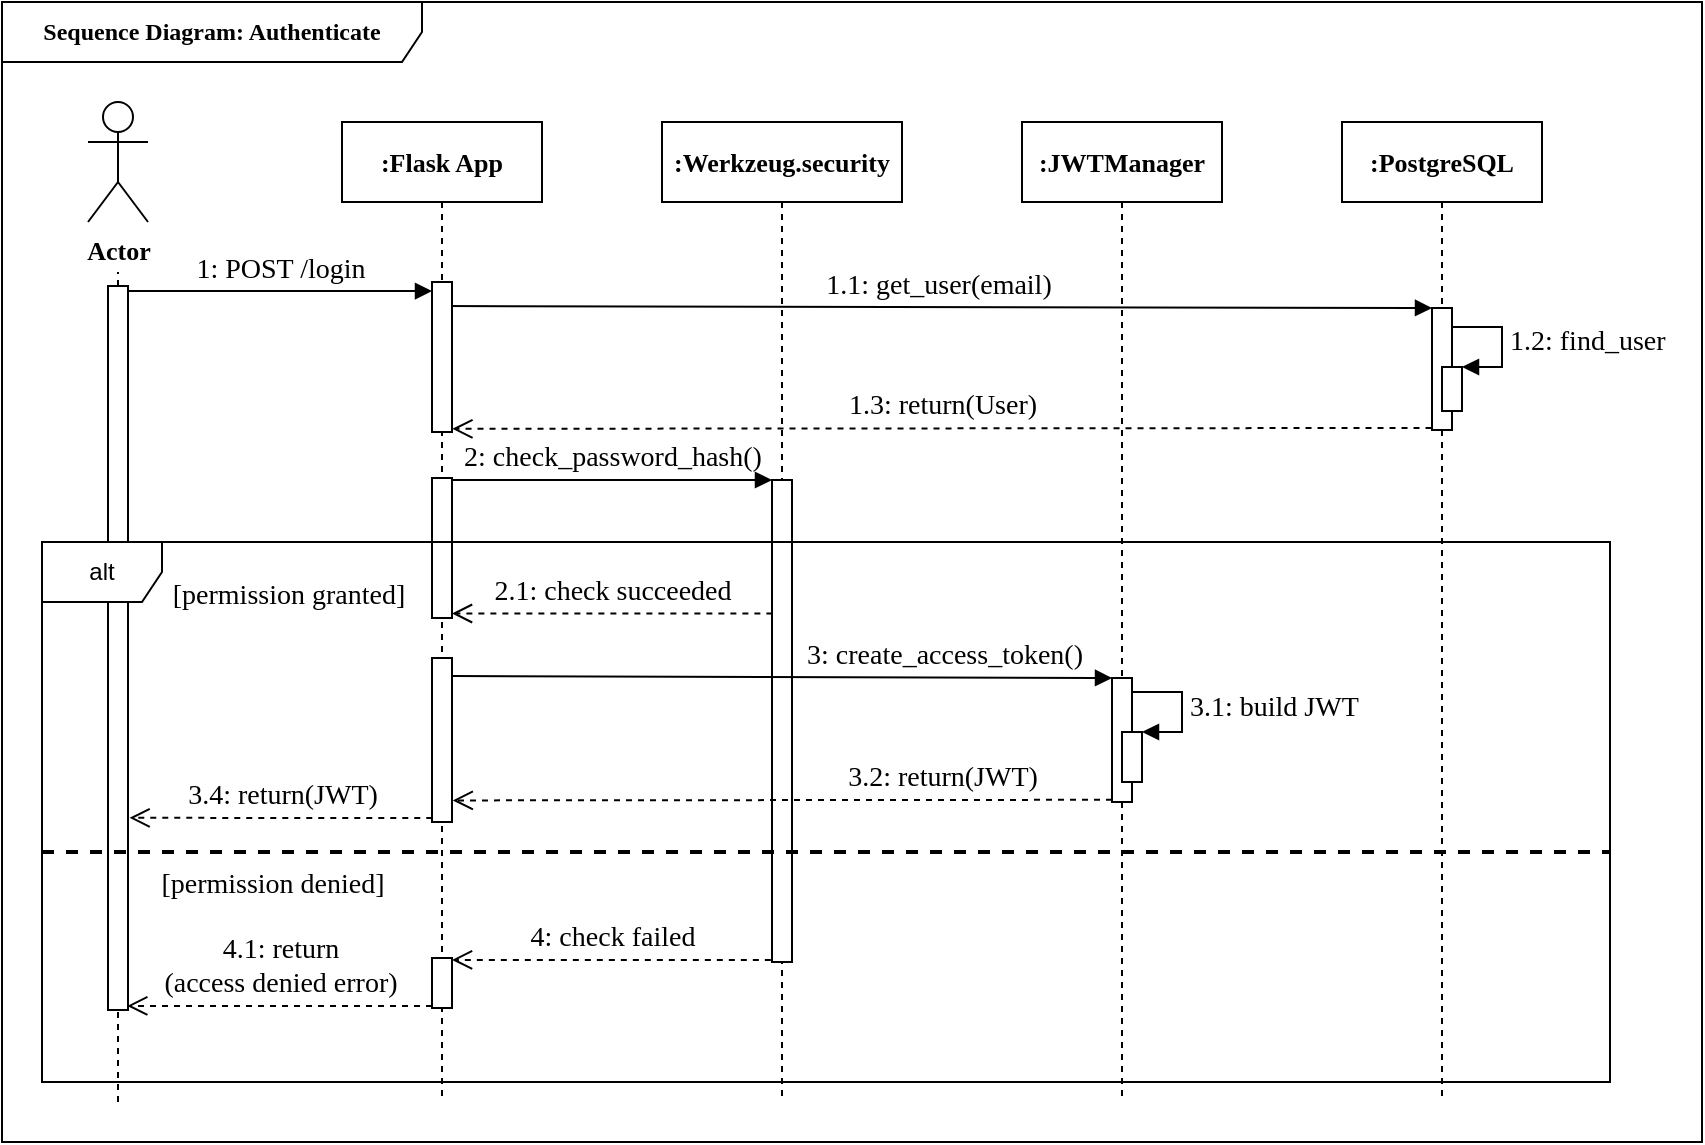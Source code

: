 <mxfile version="13.6.4" type="github">
  <diagram id="kgpKYQtTHZ0yAKxKKP6v" name="Page-1">
    <mxGraphModel dx="1038" dy="499" grid="1" gridSize="10" guides="1" tooltips="1" connect="1" arrows="1" fold="1" page="1" pageScale="1" pageWidth="850" pageHeight="1100" math="0" shadow="0" extFonts="Old Standard TT^https://fonts.googleapis.com/css?family=Old+Standard+TT">
      <root>
        <mxCell id="0" />
        <mxCell id="1" parent="0" />
        <mxCell id="PiKniOWdtxUf1WEHc2kO-1" value="&lt;font face=&quot;Old Standard TT&quot;&gt;&lt;b&gt;Sequence Diagram: Authenticate&lt;/b&gt;&lt;/font&gt;" style="shape=umlFrame;whiteSpace=wrap;html=1;width=210;height=30;" parent="1" vertex="1">
          <mxGeometry x="190" y="30" width="850" height="570" as="geometry" />
        </mxCell>
        <mxCell id="won6xVCmw4BPkQLx-nKb-31" value="" style="endArrow=none;dashed=1;html=1;" parent="1" edge="1">
          <mxGeometry width="50" height="50" relative="1" as="geometry">
            <mxPoint x="248" y="580" as="sourcePoint" />
            <mxPoint x="248" y="165" as="targetPoint" />
            <Array as="points">
              <mxPoint x="248" y="255" />
            </Array>
          </mxGeometry>
        </mxCell>
        <mxCell id="won6xVCmw4BPkQLx-nKb-44" value="" style="html=1;points=[];perimeter=orthogonalPerimeter;strokeWidth=1;fillColor=#ffffff;" parent="1" vertex="1">
          <mxGeometry x="243" y="172" width="10" height="362" as="geometry" />
        </mxCell>
        <mxCell id="won6xVCmw4BPkQLx-nKb-17" value="&lt;font style=&quot;font-size: 14px&quot; face=&quot;Old Standard TT&quot;&gt;1: POST /login&lt;/font&gt;" style="html=1;verticalAlign=bottom;startArrow=none;endArrow=block;startSize=8;exitX=1.02;exitY=0.007;exitDx=0;exitDy=0;exitPerimeter=0;startFill=0;labelBackgroundColor=none;" parent="1" source="won6xVCmw4BPkQLx-nKb-44" target="won6xVCmw4BPkQLx-nKb-16" edge="1">
          <mxGeometry relative="1" as="geometry">
            <mxPoint x="249.3" y="171.88" as="sourcePoint" />
          </mxGeometry>
        </mxCell>
        <mxCell id="won6xVCmw4BPkQLx-nKb-10" value="&lt;font style=&quot;font-size: 13px&quot; face=&quot;Old Standard TT&quot;&gt;&lt;b&gt;:Werkzeug.security&lt;/b&gt;&lt;/font&gt;" style="shape=umlLifeline;perimeter=lifelinePerimeter;whiteSpace=wrap;html=1;container=1;collapsible=0;recursiveResize=0;outlineConnect=0;" parent="1" vertex="1">
          <mxGeometry x="520" y="90" width="120" height="490" as="geometry" />
        </mxCell>
        <mxCell id="won6xVCmw4BPkQLx-nKb-11" value="&lt;font face=&quot;Old Standard TT&quot; size=&quot;1&quot;&gt;&lt;b style=&quot;font-size: 13px&quot;&gt;:PostgreSQL&lt;/b&gt;&lt;/font&gt;" style="shape=umlLifeline;perimeter=lifelinePerimeter;whiteSpace=wrap;html=1;container=1;collapsible=0;recursiveResize=0;outlineConnect=0;" parent="1" vertex="1">
          <mxGeometry x="860" y="90" width="100" height="490" as="geometry" />
        </mxCell>
        <mxCell id="won6xVCmw4BPkQLx-nKb-13" value="" style="html=1;points=[];perimeter=orthogonalPerimeter;" parent="won6xVCmw4BPkQLx-nKb-11" vertex="1">
          <mxGeometry x="45" y="93" width="10" height="61" as="geometry" />
        </mxCell>
        <mxCell id="won6xVCmw4BPkQLx-nKb-20" value="&lt;font style=&quot;font-size: 14px&quot; face=&quot;Old Standard TT&quot;&gt;1.2: find_user&lt;/font&gt;" style="edgeStyle=orthogonalEdgeStyle;html=1;align=left;spacingLeft=2;endArrow=block;rounded=0;entryX=1;entryY=0;labelBackgroundColor=none;" parent="won6xVCmw4BPkQLx-nKb-11" target="won6xVCmw4BPkQLx-nKb-19" edge="1">
          <mxGeometry relative="1" as="geometry">
            <mxPoint x="55" y="102.5" as="sourcePoint" />
            <Array as="points">
              <mxPoint x="80" y="102.5" />
            </Array>
          </mxGeometry>
        </mxCell>
        <mxCell id="won6xVCmw4BPkQLx-nKb-19" value="" style="html=1;points=[];perimeter=orthogonalPerimeter;" parent="won6xVCmw4BPkQLx-nKb-11" vertex="1">
          <mxGeometry x="50" y="122.5" width="10" height="22" as="geometry" />
        </mxCell>
        <mxCell id="won6xVCmw4BPkQLx-nKb-14" value="&lt;font face=&quot;Old Standard TT&quot; style=&quot;font-size: 14px&quot;&gt;1.1: get_user(email)&lt;/font&gt;" style="html=1;verticalAlign=bottom;endArrow=block;entryX=0;entryY=0;labelBackgroundColor=none;" parent="1" target="won6xVCmw4BPkQLx-nKb-13" edge="1">
          <mxGeometry relative="1" as="geometry">
            <mxPoint x="410.1" y="182.0" as="sourcePoint" />
          </mxGeometry>
        </mxCell>
        <mxCell id="won6xVCmw4BPkQLx-nKb-15" value="&lt;font style=&quot;font-size: 14px&quot; face=&quot;Old Standard TT&quot;&gt;1.3: return(User)&lt;/font&gt;" style="html=1;verticalAlign=bottom;endArrow=open;dashed=1;endSize=8;exitX=-0.024;exitY=0.967;exitDx=0;exitDy=0;exitPerimeter=0;labelBackgroundColor=none;entryX=1.017;entryY=0.905;entryDx=0;entryDy=0;entryPerimeter=0;" parent="1" edge="1">
          <mxGeometry relative="1" as="geometry">
            <mxPoint x="415.17" y="243.4" as="targetPoint" />
            <mxPoint x="904.76" y="242.987" as="sourcePoint" />
          </mxGeometry>
        </mxCell>
        <mxCell id="won6xVCmw4BPkQLx-nKb-22" value="" style="html=1;points=[];perimeter=orthogonalPerimeter;" parent="1" vertex="1">
          <mxGeometry x="575" y="269" width="10" height="241" as="geometry" />
        </mxCell>
        <mxCell id="won6xVCmw4BPkQLx-nKb-23" value="&lt;font style=&quot;font-size: 14px&quot; face=&quot;Old Standard TT&quot;&gt;2: check_password_hash()&lt;/font&gt;" style="verticalAlign=bottom;endArrow=block;entryX=0;entryY=0;labelBackgroundColor=none;html=1;" parent="1" edge="1">
          <mxGeometry relative="1" as="geometry">
            <mxPoint x="415" y="269.0" as="sourcePoint" />
            <mxPoint x="575" y="269.0" as="targetPoint" />
          </mxGeometry>
        </mxCell>
        <mxCell id="won6xVCmw4BPkQLx-nKb-24" value="&lt;font style=&quot;font-size: 14px&quot; face=&quot;Old Standard TT&quot;&gt;2.1: check succeeded&lt;/font&gt;" style="html=1;verticalAlign=bottom;endArrow=open;dashed=1;endSize=8;exitX=0.019;exitY=0.277;exitDx=0;exitDy=0;exitPerimeter=0;labelBackgroundColor=none;" parent="1" source="won6xVCmw4BPkQLx-nKb-22" target="won6xVCmw4BPkQLx-nKb-21" edge="1">
          <mxGeometry relative="1" as="geometry">
            <mxPoint x="430" y="336" as="targetPoint" />
          </mxGeometry>
        </mxCell>
        <mxCell id="won6xVCmw4BPkQLx-nKb-28" value="&lt;font face=&quot;Old Standard TT&quot; style=&quot;font-size: 13px&quot;&gt;&lt;b&gt;Actor&lt;/b&gt;&lt;/font&gt;" style="shape=umlActor;verticalLabelPosition=bottom;verticalAlign=top;html=1;" parent="1" vertex="1">
          <mxGeometry x="233" y="80" width="30" height="60" as="geometry" />
        </mxCell>
        <mxCell id="won6xVCmw4BPkQLx-nKb-9" value="&lt;font face=&quot;Old Standard TT&quot; style=&quot;font-size: 13px&quot;&gt;&lt;b&gt;:Flask App&lt;/b&gt;&lt;/font&gt;" style="shape=umlLifeline;perimeter=lifelinePerimeter;whiteSpace=wrap;html=1;container=1;collapsible=0;recursiveResize=0;outlineConnect=0;" parent="1" vertex="1">
          <mxGeometry x="360" y="90" width="100" height="490" as="geometry" />
        </mxCell>
        <mxCell id="won6xVCmw4BPkQLx-nKb-16" value="" style="html=1;points=[];perimeter=orthogonalPerimeter;" parent="won6xVCmw4BPkQLx-nKb-9" vertex="1">
          <mxGeometry x="45" y="80" width="10" height="75" as="geometry" />
        </mxCell>
        <mxCell id="won6xVCmw4BPkQLx-nKb-21" value="" style="html=1;points=[];perimeter=orthogonalPerimeter;" parent="won6xVCmw4BPkQLx-nKb-9" vertex="1">
          <mxGeometry x="45" y="178" width="10" height="70" as="geometry" />
        </mxCell>
        <mxCell id="won6xVCmw4BPkQLx-nKb-37" value="" style="html=1;points=[];perimeter=orthogonalPerimeter;strokeWidth=1;fillColor=#ffffff;" parent="won6xVCmw4BPkQLx-nKb-9" vertex="1">
          <mxGeometry x="45" y="268" width="10" height="82" as="geometry" />
        </mxCell>
        <mxCell id="won6xVCmw4BPkQLx-nKb-56" value="" style="html=1;points=[];perimeter=orthogonalPerimeter;shadow=0;strokeWidth=1;fillColor=#ffffff;" parent="won6xVCmw4BPkQLx-nKb-9" vertex="1">
          <mxGeometry x="45" y="418" width="10" height="25" as="geometry" />
        </mxCell>
        <mxCell id="won6xVCmw4BPkQLx-nKb-43" value="&lt;font face=&quot;Old Standard TT&quot; style=&quot;font-size: 14px&quot;&gt;3.4: return(JWT)&lt;/font&gt;" style="html=1;verticalAlign=bottom;endArrow=open;dashed=1;endSize=8;exitX=0.014;exitY=0.943;exitDx=0;exitDy=0;exitPerimeter=0;entryX=1.078;entryY=0.728;entryDx=0;entryDy=0;entryPerimeter=0;labelBackgroundColor=none;" parent="1" edge="1">
          <mxGeometry relative="1" as="geometry">
            <mxPoint x="405.14" y="438.041" as="sourcePoint" />
            <mxPoint x="253.78" y="437.904" as="targetPoint" />
          </mxGeometry>
        </mxCell>
        <mxCell id="won6xVCmw4BPkQLx-nKb-49" value="&lt;font face=&quot;Old Standard TT&quot; style=&quot;font-size: 13px&quot;&gt;&lt;b&gt;:JWTManager&lt;/b&gt;&lt;/font&gt;" style="shape=umlLifeline;perimeter=lifelinePerimeter;whiteSpace=wrap;html=1;container=1;collapsible=0;recursiveResize=0;outlineConnect=0;" parent="1" vertex="1">
          <mxGeometry x="700" y="90" width="100" height="490" as="geometry" />
        </mxCell>
        <mxCell id="won6xVCmw4BPkQLx-nKb-38" value="" style="html=1;points=[];perimeter=orthogonalPerimeter;strokeWidth=1;fillColor=#ffffff;" parent="1" vertex="1">
          <mxGeometry x="745" y="368" width="10" height="62" as="geometry" />
        </mxCell>
        <mxCell id="won6xVCmw4BPkQLx-nKb-52" value="&lt;font style=&quot;font-size: 14px&quot; face=&quot;Old Standard TT&quot;&gt;3.1: build JWT&lt;/font&gt;" style="edgeStyle=orthogonalEdgeStyle;html=1;align=left;spacingLeft=2;endArrow=block;rounded=0;entryX=1;entryY=0;labelBackgroundColor=none;" parent="1" target="won6xVCmw4BPkQLx-nKb-53" edge="1">
          <mxGeometry relative="1" as="geometry">
            <mxPoint x="755" y="375" as="sourcePoint" />
            <Array as="points">
              <mxPoint x="780" y="375" />
            </Array>
          </mxGeometry>
        </mxCell>
        <mxCell id="won6xVCmw4BPkQLx-nKb-53" value="" style="html=1;points=[];perimeter=orthogonalPerimeter;strokeWidth=1;fillColor=#ffffff;" parent="1" vertex="1">
          <mxGeometry x="750" y="395" width="10" height="25" as="geometry" />
        </mxCell>
        <mxCell id="won6xVCmw4BPkQLx-nKb-36" value="[permission granted]" style="text;align=center;fontStyle=0;verticalAlign=middle;spacingLeft=3;spacingRight=3;strokeColor=none;rotatable=0;points=[[0,0.5],[1,0.5]];portConstraint=eastwest;dashed=1;fontSize=14;fontFamily=Old Standard TT;labelBackgroundColor=none;" parent="1" vertex="1">
          <mxGeometry x="278" y="316.75" width="111" height="16.5" as="geometry" />
        </mxCell>
        <mxCell id="won6xVCmw4BPkQLx-nKb-55" value="&lt;font style=&quot;font-size: 14px&quot; face=&quot;Old Standard TT&quot;&gt;4: check failed&lt;/font&gt;" style="html=1;verticalAlign=bottom;endArrow=open;dashed=1;endSize=8;exitX=-0.058;exitY=0.979;exitDx=0;exitDy=0;exitPerimeter=0;labelBackgroundColor=none;" parent="1" edge="1">
          <mxGeometry relative="1" as="geometry">
            <mxPoint x="415" y="508.939" as="targetPoint" />
            <mxPoint x="574.42" y="508.939" as="sourcePoint" />
          </mxGeometry>
        </mxCell>
        <mxCell id="won6xVCmw4BPkQLx-nKb-57" value="&lt;font style=&quot;font-size: 14px&quot; face=&quot;Old Standard TT&quot;&gt;4.1: return&lt;br&gt;(access denied error)&lt;/font&gt;" style="html=1;verticalAlign=bottom;endArrow=open;dashed=1;endSize=8;entryX=0.962;entryY=0.913;entryDx=0;entryDy=0;entryPerimeter=0;labelBackgroundColor=none;" parent="1" edge="1">
          <mxGeometry relative="1" as="geometry">
            <mxPoint x="405" y="531.984" as="sourcePoint" />
            <mxPoint x="252.62" y="531.984" as="targetPoint" />
          </mxGeometry>
        </mxCell>
        <mxCell id="won6xVCmw4BPkQLx-nKb-58" value="[permission denied]" style="text;align=center;fontStyle=0;verticalAlign=middle;spacingLeft=3;spacingRight=3;strokeColor=none;rotatable=0;points=[[0,0.5],[1,0.5]];portConstraint=eastwest;dashed=1;fontSize=14;fontFamily=Old Standard TT;" parent="1" vertex="1">
          <mxGeometry x="265" y="461" width="121" height="16.5" as="geometry" />
        </mxCell>
        <mxCell id="won6xVCmw4BPkQLx-nKb-35" value="" style="line;strokeWidth=2;fillColor=none;align=left;verticalAlign=middle;spacingTop=-1;spacingLeft=3;spacingRight=3;rotatable=0;labelPosition=right;points=[];portConstraint=eastwest;dashed=1;" parent="1" vertex="1">
          <mxGeometry x="210" y="451" width="784" height="8" as="geometry" />
        </mxCell>
        <mxCell id="won6xVCmw4BPkQLx-nKb-39" value="&lt;font style=&quot;font-size: 14px&quot; face=&quot;Old Standard TT&quot;&gt;3: create_access_token()&lt;/font&gt;" style="html=1;verticalAlign=bottom;endArrow=block;entryX=0;entryY=0;exitX=1.033;exitY=0.11;exitDx=0;exitDy=0;exitPerimeter=0;labelBackgroundColor=none;" parent="1" source="won6xVCmw4BPkQLx-nKb-37" target="won6xVCmw4BPkQLx-nKb-38" edge="1">
          <mxGeometry x="0.493" relative="1" as="geometry">
            <mxPoint x="420" y="368" as="sourcePoint" />
            <mxPoint as="offset" />
          </mxGeometry>
        </mxCell>
        <mxCell id="won6xVCmw4BPkQLx-nKb-40" value="&lt;font style=&quot;font-size: 14px&quot; face=&quot;Old Standard TT&quot;&gt;3.2: return(JWT)&lt;/font&gt;" style="html=1;verticalAlign=bottom;endArrow=open;dashed=1;endSize=8;exitX=0;exitY=0.95;labelBackgroundColor=none;entryX=1.037;entryY=0.844;entryDx=0;entryDy=0;entryPerimeter=0;" parent="1" edge="1">
          <mxGeometry x="-0.483" relative="1" as="geometry">
            <mxPoint x="415.37" y="429.208" as="targetPoint" />
            <mxPoint as="offset" />
            <mxPoint x="745" y="428.9" as="sourcePoint" />
          </mxGeometry>
        </mxCell>
        <mxCell id="won6xVCmw4BPkQLx-nKb-59" value="alt" style="shape=umlFrame;whiteSpace=wrap;html=1;shadow=0;" parent="1" vertex="1">
          <mxGeometry x="210" y="300" width="784" height="270" as="geometry" />
        </mxCell>
      </root>
    </mxGraphModel>
  </diagram>
</mxfile>
